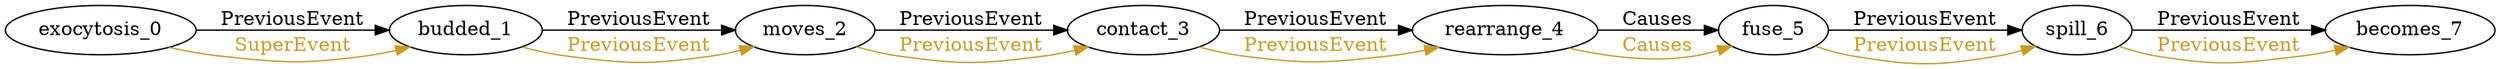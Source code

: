 digraph finite_state_machine { 
	rankdir=LR;
	size="50,50";
node0 [label = "exocytosis_0"]
node1 [label = "budded_1"]
node2 [label = "moves_2"]
node3 [label = "contact_3"]
node4 [label = "rearrange_4"]
node5 [label = "fuse_5"]
node6 [label = "spill_6"]
node7 [label = "becomes_7"]
node0 -> node1 [ label = "PreviousEvent" fontcolor="black"  color = "Black"];
node0 -> node1 [ label = "SuperEvent" fontcolor="goldenrod3"  color = "goldenrod3"];
node1 -> node2 [ label = "PreviousEvent" fontcolor="black"  color = "Black"];
node1 -> node2 [ label = "PreviousEvent" fontcolor="goldenrod3"  color = "goldenrod3"];
node2 -> node3 [ label = "PreviousEvent" fontcolor="black"  color = "Black"];
node2 -> node3 [ label = "PreviousEvent" fontcolor="goldenrod3"  color = "goldenrod3"];
node3 -> node4 [ label = "PreviousEvent" fontcolor="black"  color = "Black"];
node3 -> node4 [ label = "PreviousEvent" fontcolor="goldenrod3"  color = "goldenrod3"];
node4 -> node5 [ label = "Causes" fontcolor="black"  color = "Black"];
node4 -> node5 [ label = "Causes" fontcolor="goldenrod3"  color = "goldenrod3"];
node5 -> node6 [ label = "PreviousEvent" fontcolor="black"  color = "Black"];
node5 -> node6 [ label = "PreviousEvent" fontcolor="goldenrod3"  color = "goldenrod3"];
node6 -> node7 [ label = "PreviousEvent" fontcolor="black"  color = "Black"];
node6 -> node7 [ label = "PreviousEvent" fontcolor="goldenrod3"  color = "goldenrod3"];
}